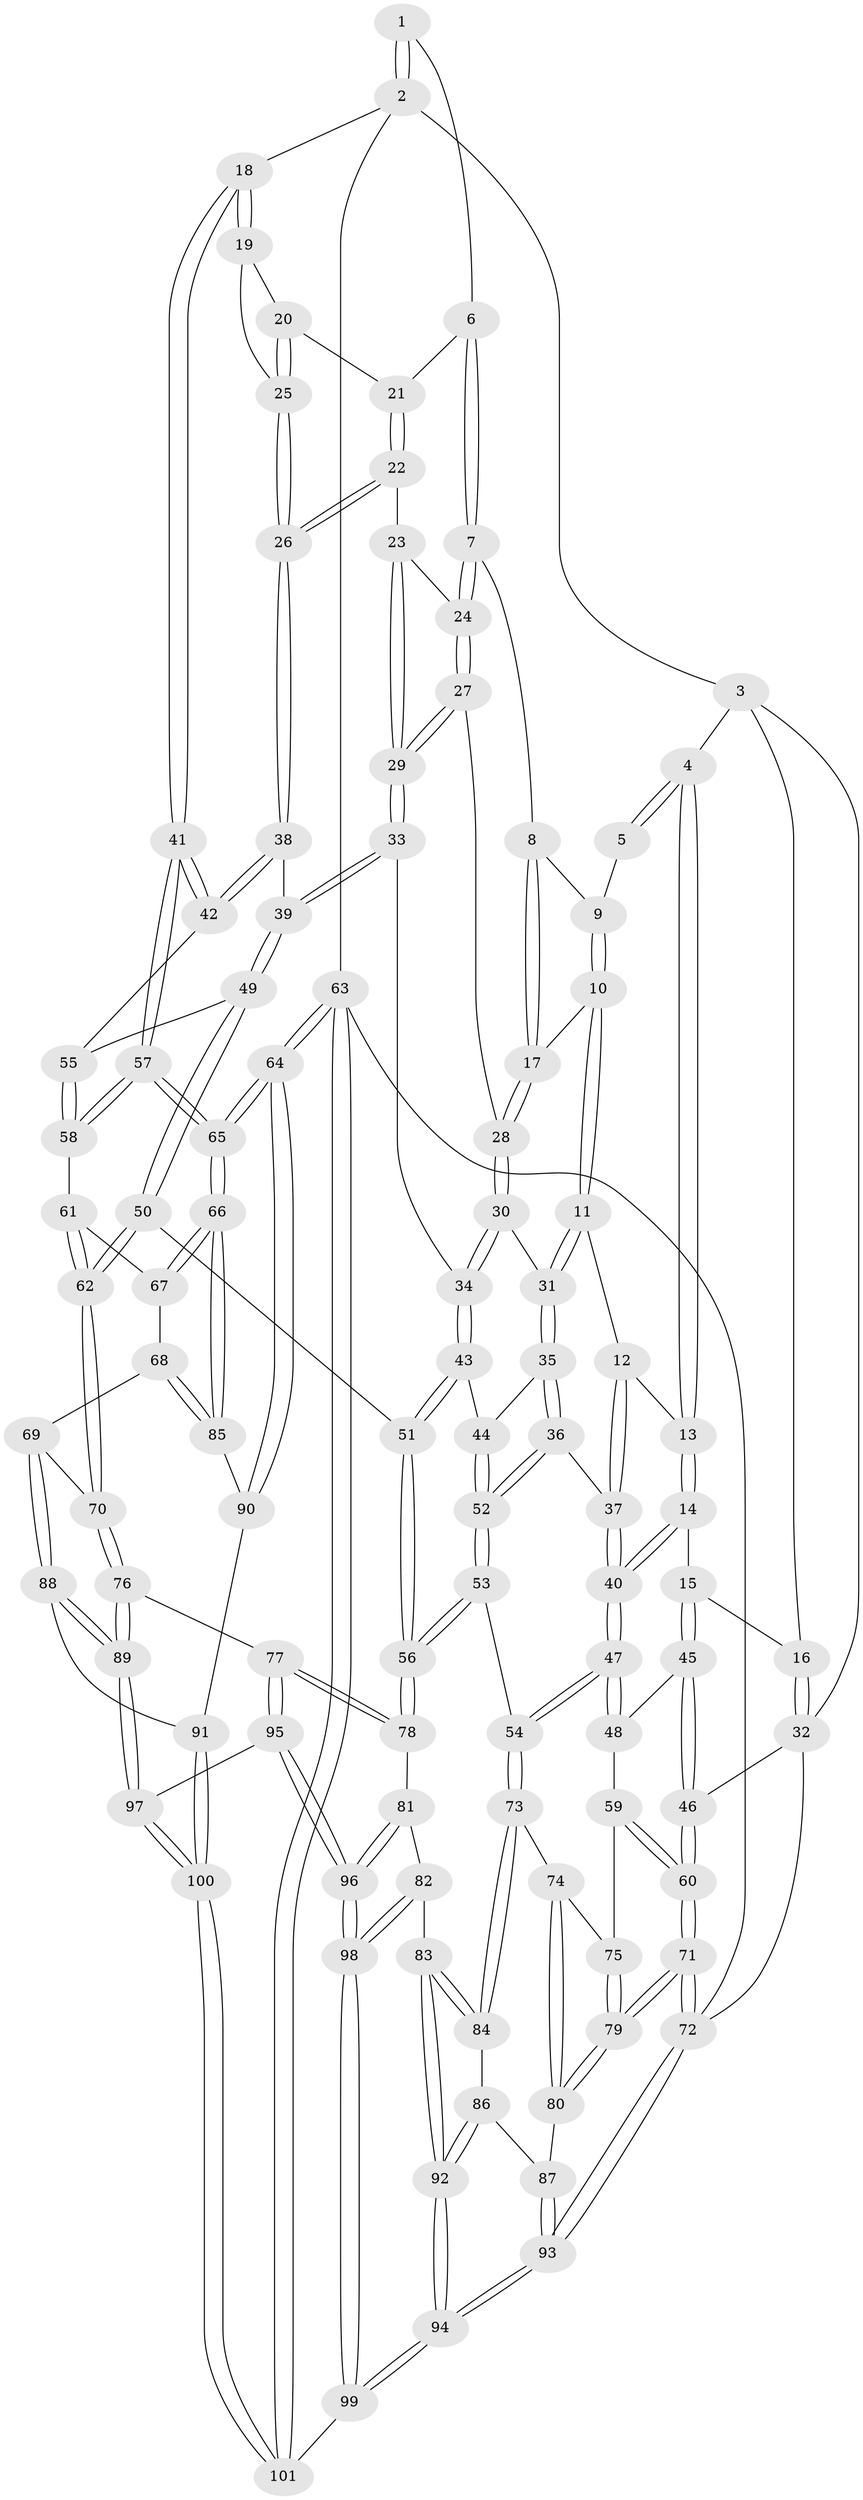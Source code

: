 // Generated by graph-tools (version 1.1) at 2025/11/02/27/25 16:11:54]
// undirected, 101 vertices, 249 edges
graph export_dot {
graph [start="1"]
  node [color=gray90,style=filled];
  1 [pos="+0.8591543458700396+0"];
  2 [pos="+1+0"];
  3 [pos="+0.23534892153563233+0"];
  4 [pos="+0.37330643036058997+0"];
  5 [pos="+0.4034244365084528+0"];
  6 [pos="+0.7737351304335239+0.06285648437167882"];
  7 [pos="+0.7447275890781799+0.08462196933299347"];
  8 [pos="+0.5907434614239125+0.060602235680837474"];
  9 [pos="+0.4833647116379023+0"];
  10 [pos="+0.5244176707372008+0.18424965934165705"];
  11 [pos="+0.3909083582233095+0.20732368534369836"];
  12 [pos="+0.3741591004706077+0.20516726692898848"];
  13 [pos="+0.3500833775267252+0.19746443388224125"];
  14 [pos="+0.24914640329745663+0.2599968911113114"];
  15 [pos="+0.20866980742875385+0.25518096845811655"];
  16 [pos="+0.08249723646517786+0.14574639475891585"];
  17 [pos="+0.5355182098109915+0.18516643110423017"];
  18 [pos="+1+0.1362950451189781"];
  19 [pos="+1+0.19178044015718346"];
  20 [pos="+0.8817581076868568+0.1309240855688739"];
  21 [pos="+0.8025921383812797+0.09475841409965147"];
  22 [pos="+0.8517920432148341+0.27743737594700246"];
  23 [pos="+0.7428695369728452+0.23248631169806103"];
  24 [pos="+0.70068280508377+0.163456734161787"];
  25 [pos="+0.895230316379416+0.2871149264366233"];
  26 [pos="+0.8695613909812445+0.30402010147635694"];
  27 [pos="+0.6292229475879308+0.21469915698779987"];
  28 [pos="+0.5996403608651039+0.2220217926103954"];
  29 [pos="+0.7256670139046726+0.339556905984039"];
  30 [pos="+0.5798239424810828+0.33010695068976353"];
  31 [pos="+0.525664157038637+0.3544823393652853"];
  32 [pos="+0+0.18209337391193392"];
  33 [pos="+0.7285801453163987+0.348452634448145"];
  34 [pos="+0.6393333822551158+0.3770069797125796"];
  35 [pos="+0.5212886296336328+0.3621233455760174"];
  36 [pos="+0.4790030118794137+0.4128238268140721"];
  37 [pos="+0.4290030963212119+0.35461700362456805"];
  38 [pos="+0.8665893082759176+0.31357641496747773"];
  39 [pos="+0.7959420025178455+0.3790308211479491"];
  40 [pos="+0.30378343149590403+0.42607740058160953"];
  41 [pos="+1+0.4055881267077899"];
  42 [pos="+0.988807547897318+0.42536379299578464"];
  43 [pos="+0.6308576721989317+0.4412052371934453"];
  44 [pos="+0.5891654022288907+0.44696999541714727"];
  45 [pos="+0.04569106969698223+0.43941728212603715"];
  46 [pos="+0+0.46210827142861827"];
  47 [pos="+0.33092005200898233+0.5408847321373016"];
  48 [pos="+0.14925235575211895+0.521080997889127"];
  49 [pos="+0.7985384571544696+0.4967216145119779"];
  50 [pos="+0.7763646127857505+0.5734012575730791"];
  51 [pos="+0.7116047498464441+0.5804441198470375"];
  52 [pos="+0.44460268909868783+0.5167035308194923"];
  53 [pos="+0.4064791598401757+0.5770652103279788"];
  54 [pos="+0.36619371628386765+0.5766689194267872"];
  55 [pos="+0.9818690065358365+0.4318733808794406"];
  56 [pos="+0.5556591715047668+0.669054284269654"];
  57 [pos="+1+0.6367995213763703"];
  58 [pos="+0.9323774907919157+0.5739470753899799"];
  59 [pos="+0.09700486931196375+0.6474112638583042"];
  60 [pos="+0+0.5195496467578743"];
  61 [pos="+0.8807305592979943+0.5859518079182955"];
  62 [pos="+0.7912653021535919+0.5855235771478714"];
  63 [pos="+1+1"];
  64 [pos="+1+1"];
  65 [pos="+1+0.7501173359807811"];
  66 [pos="+1+0.7529734264802864"];
  67 [pos="+0.9445684131188026+0.6661520070746132"];
  68 [pos="+0.905647209338502+0.7508665446825938"];
  69 [pos="+0.8517485735327274+0.7563862335902902"];
  70 [pos="+0.8327410028391321+0.731727172500914"];
  71 [pos="+0+0.8206075577595473"];
  72 [pos="+0+1"];
  73 [pos="+0.28747928537720546+0.6958092342584996"];
  74 [pos="+0.11172798583071875+0.6789547095832037"];
  75 [pos="+0.10715951220204242+0.6758176905884601"];
  76 [pos="+0.669230602185728+0.8055944531374962"];
  77 [pos="+0.6251957223947222+0.7796136733781018"];
  78 [pos="+0.5580176410919279+0.6874565866425292"];
  79 [pos="+0+0.7651472752663615"];
  80 [pos="+0.11498035830305542+0.7936789304215536"];
  81 [pos="+0.4928269276214985+0.7982362292669636"];
  82 [pos="+0.43667497583046627+0.8464650188587688"];
  83 [pos="+0.3584407338521756+0.8422641097864741"];
  84 [pos="+0.2835404421035172+0.7307110916938289"];
  85 [pos="+1+0.7618123138119894"];
  86 [pos="+0.23775313111177554+0.7819753524444526"];
  87 [pos="+0.12866088641430462+0.8113008908042189"];
  88 [pos="+0.8503224487899079+0.7875189579884619"];
  89 [pos="+0.7238512443158718+0.8874757201770831"];
  90 [pos="+0.8990132212017229+0.8720184650700751"];
  91 [pos="+0.8856377330088964+0.8704134551036541"];
  92 [pos="+0.19531067827888918+1"];
  93 [pos="+0+1"];
  94 [pos="+0.18093603725514604+1"];
  95 [pos="+0.5740607202074823+0.9425394466268708"];
  96 [pos="+0.5611646656100779+0.9536033413288162"];
  97 [pos="+0.7274010532658964+0.9205204928050277"];
  98 [pos="+0.49236879215874635+1"];
  99 [pos="+0.4568789277616184+1"];
  100 [pos="+0.7971924963349215+1"];
  101 [pos="+0.8315764656064949+1"];
  1 -- 2;
  1 -- 2;
  1 -- 6;
  2 -- 3;
  2 -- 18;
  2 -- 63;
  3 -- 4;
  3 -- 16;
  3 -- 32;
  4 -- 5;
  4 -- 5;
  4 -- 13;
  4 -- 13;
  5 -- 9;
  6 -- 7;
  6 -- 7;
  6 -- 21;
  7 -- 8;
  7 -- 24;
  7 -- 24;
  8 -- 9;
  8 -- 17;
  8 -- 17;
  9 -- 10;
  9 -- 10;
  10 -- 11;
  10 -- 11;
  10 -- 17;
  11 -- 12;
  11 -- 31;
  11 -- 31;
  12 -- 13;
  12 -- 37;
  12 -- 37;
  13 -- 14;
  13 -- 14;
  14 -- 15;
  14 -- 40;
  14 -- 40;
  15 -- 16;
  15 -- 45;
  15 -- 45;
  16 -- 32;
  16 -- 32;
  17 -- 28;
  17 -- 28;
  18 -- 19;
  18 -- 19;
  18 -- 41;
  18 -- 41;
  19 -- 20;
  19 -- 25;
  20 -- 21;
  20 -- 25;
  20 -- 25;
  21 -- 22;
  21 -- 22;
  22 -- 23;
  22 -- 26;
  22 -- 26;
  23 -- 24;
  23 -- 29;
  23 -- 29;
  24 -- 27;
  24 -- 27;
  25 -- 26;
  25 -- 26;
  26 -- 38;
  26 -- 38;
  27 -- 28;
  27 -- 29;
  27 -- 29;
  28 -- 30;
  28 -- 30;
  29 -- 33;
  29 -- 33;
  30 -- 31;
  30 -- 34;
  30 -- 34;
  31 -- 35;
  31 -- 35;
  32 -- 46;
  32 -- 72;
  33 -- 34;
  33 -- 39;
  33 -- 39;
  34 -- 43;
  34 -- 43;
  35 -- 36;
  35 -- 36;
  35 -- 44;
  36 -- 37;
  36 -- 52;
  36 -- 52;
  37 -- 40;
  37 -- 40;
  38 -- 39;
  38 -- 42;
  38 -- 42;
  39 -- 49;
  39 -- 49;
  40 -- 47;
  40 -- 47;
  41 -- 42;
  41 -- 42;
  41 -- 57;
  41 -- 57;
  42 -- 55;
  43 -- 44;
  43 -- 51;
  43 -- 51;
  44 -- 52;
  44 -- 52;
  45 -- 46;
  45 -- 46;
  45 -- 48;
  46 -- 60;
  46 -- 60;
  47 -- 48;
  47 -- 48;
  47 -- 54;
  47 -- 54;
  48 -- 59;
  49 -- 50;
  49 -- 50;
  49 -- 55;
  50 -- 51;
  50 -- 62;
  50 -- 62;
  51 -- 56;
  51 -- 56;
  52 -- 53;
  52 -- 53;
  53 -- 54;
  53 -- 56;
  53 -- 56;
  54 -- 73;
  54 -- 73;
  55 -- 58;
  55 -- 58;
  56 -- 78;
  56 -- 78;
  57 -- 58;
  57 -- 58;
  57 -- 65;
  57 -- 65;
  58 -- 61;
  59 -- 60;
  59 -- 60;
  59 -- 75;
  60 -- 71;
  60 -- 71;
  61 -- 62;
  61 -- 62;
  61 -- 67;
  62 -- 70;
  62 -- 70;
  63 -- 64;
  63 -- 64;
  63 -- 101;
  63 -- 101;
  63 -- 72;
  64 -- 65;
  64 -- 65;
  64 -- 90;
  64 -- 90;
  65 -- 66;
  65 -- 66;
  66 -- 67;
  66 -- 67;
  66 -- 85;
  66 -- 85;
  67 -- 68;
  68 -- 69;
  68 -- 85;
  68 -- 85;
  69 -- 70;
  69 -- 88;
  69 -- 88;
  70 -- 76;
  70 -- 76;
  71 -- 72;
  71 -- 72;
  71 -- 79;
  71 -- 79;
  72 -- 93;
  72 -- 93;
  73 -- 74;
  73 -- 84;
  73 -- 84;
  74 -- 75;
  74 -- 80;
  74 -- 80;
  75 -- 79;
  75 -- 79;
  76 -- 77;
  76 -- 89;
  76 -- 89;
  77 -- 78;
  77 -- 78;
  77 -- 95;
  77 -- 95;
  78 -- 81;
  79 -- 80;
  79 -- 80;
  80 -- 87;
  81 -- 82;
  81 -- 96;
  81 -- 96;
  82 -- 83;
  82 -- 98;
  82 -- 98;
  83 -- 84;
  83 -- 84;
  83 -- 92;
  83 -- 92;
  84 -- 86;
  85 -- 90;
  86 -- 87;
  86 -- 92;
  86 -- 92;
  87 -- 93;
  87 -- 93;
  88 -- 89;
  88 -- 89;
  88 -- 91;
  89 -- 97;
  89 -- 97;
  90 -- 91;
  91 -- 100;
  91 -- 100;
  92 -- 94;
  92 -- 94;
  93 -- 94;
  93 -- 94;
  94 -- 99;
  94 -- 99;
  95 -- 96;
  95 -- 96;
  95 -- 97;
  96 -- 98;
  96 -- 98;
  97 -- 100;
  97 -- 100;
  98 -- 99;
  98 -- 99;
  99 -- 101;
  100 -- 101;
  100 -- 101;
}
